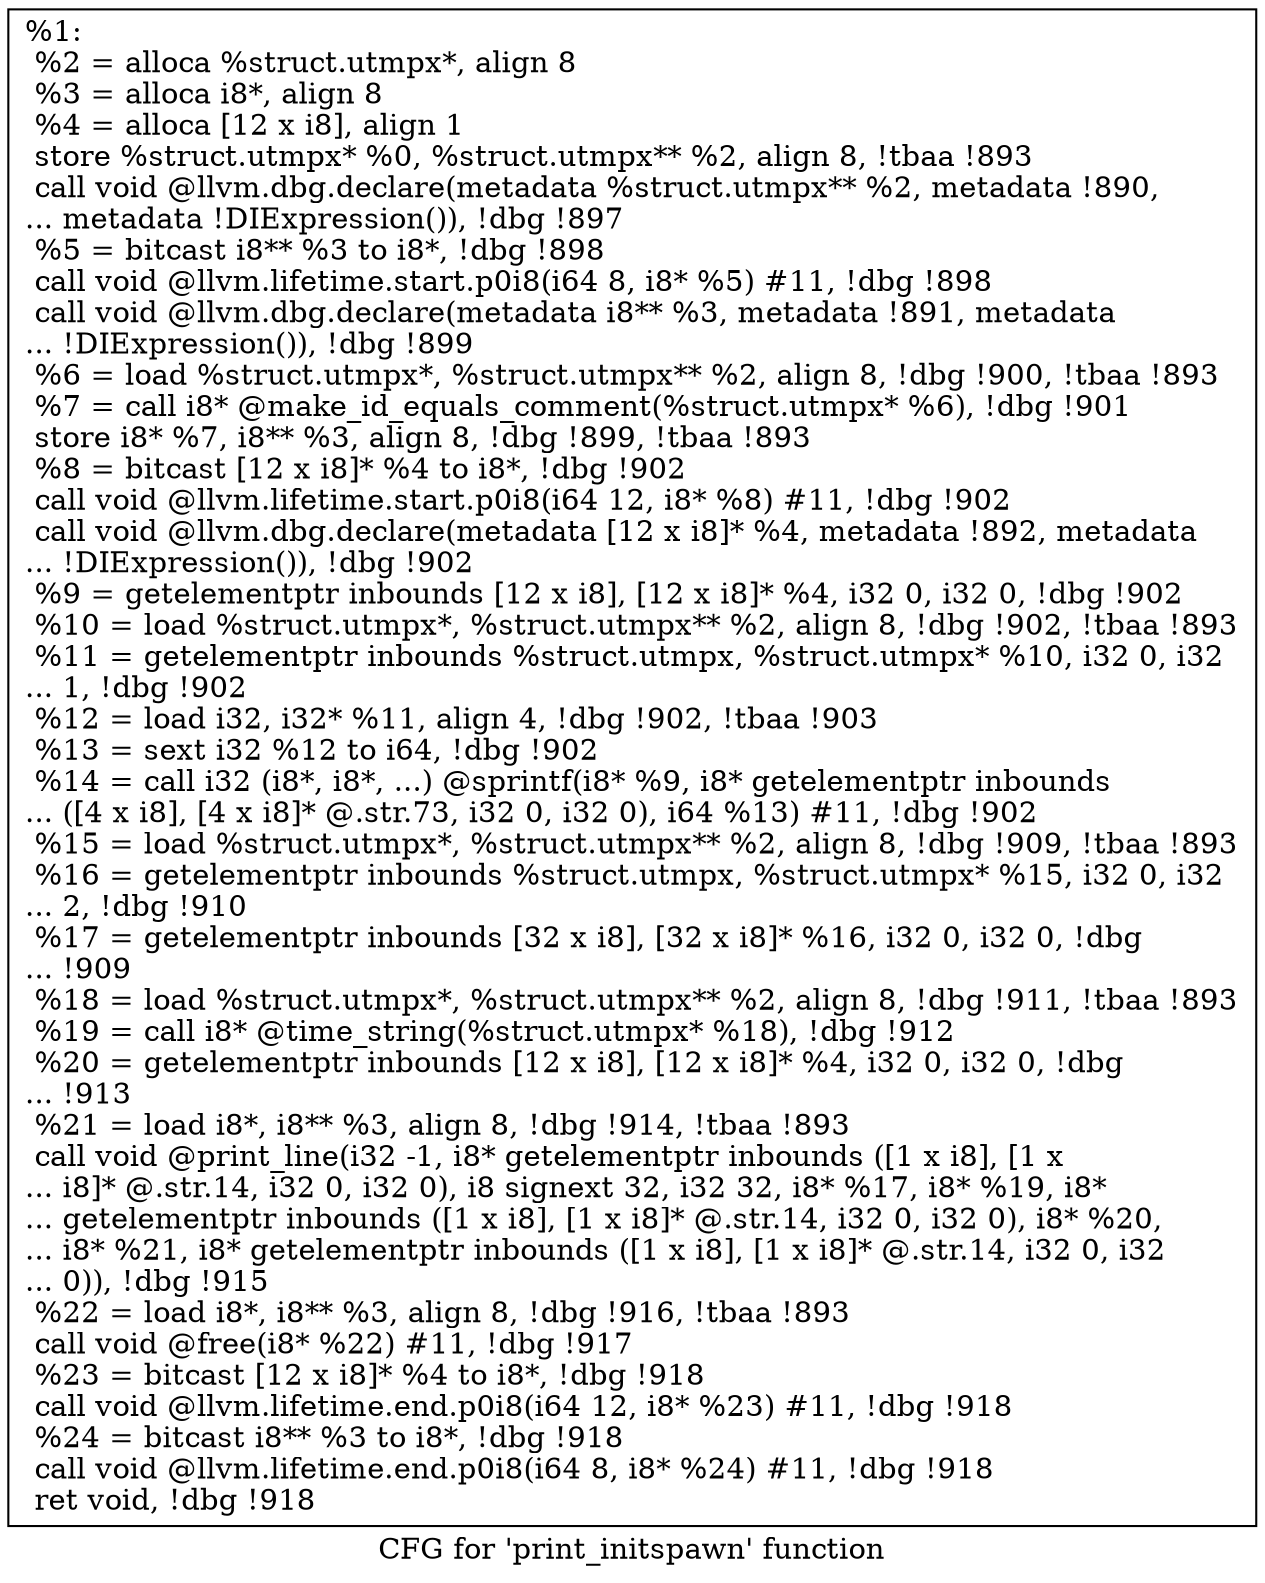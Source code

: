 digraph "CFG for 'print_initspawn' function" {
	label="CFG for 'print_initspawn' function";

	Node0x10848d0 [shape=record,label="{%1:\l  %2 = alloca %struct.utmpx*, align 8\l  %3 = alloca i8*, align 8\l  %4 = alloca [12 x i8], align 1\l  store %struct.utmpx* %0, %struct.utmpx** %2, align 8, !tbaa !893\l  call void @llvm.dbg.declare(metadata %struct.utmpx** %2, metadata !890,\l... metadata !DIExpression()), !dbg !897\l  %5 = bitcast i8** %3 to i8*, !dbg !898\l  call void @llvm.lifetime.start.p0i8(i64 8, i8* %5) #11, !dbg !898\l  call void @llvm.dbg.declare(metadata i8** %3, metadata !891, metadata\l... !DIExpression()), !dbg !899\l  %6 = load %struct.utmpx*, %struct.utmpx** %2, align 8, !dbg !900, !tbaa !893\l  %7 = call i8* @make_id_equals_comment(%struct.utmpx* %6), !dbg !901\l  store i8* %7, i8** %3, align 8, !dbg !899, !tbaa !893\l  %8 = bitcast [12 x i8]* %4 to i8*, !dbg !902\l  call void @llvm.lifetime.start.p0i8(i64 12, i8* %8) #11, !dbg !902\l  call void @llvm.dbg.declare(metadata [12 x i8]* %4, metadata !892, metadata\l... !DIExpression()), !dbg !902\l  %9 = getelementptr inbounds [12 x i8], [12 x i8]* %4, i32 0, i32 0, !dbg !902\l  %10 = load %struct.utmpx*, %struct.utmpx** %2, align 8, !dbg !902, !tbaa !893\l  %11 = getelementptr inbounds %struct.utmpx, %struct.utmpx* %10, i32 0, i32\l... 1, !dbg !902\l  %12 = load i32, i32* %11, align 4, !dbg !902, !tbaa !903\l  %13 = sext i32 %12 to i64, !dbg !902\l  %14 = call i32 (i8*, i8*, ...) @sprintf(i8* %9, i8* getelementptr inbounds\l... ([4 x i8], [4 x i8]* @.str.73, i32 0, i32 0), i64 %13) #11, !dbg !902\l  %15 = load %struct.utmpx*, %struct.utmpx** %2, align 8, !dbg !909, !tbaa !893\l  %16 = getelementptr inbounds %struct.utmpx, %struct.utmpx* %15, i32 0, i32\l... 2, !dbg !910\l  %17 = getelementptr inbounds [32 x i8], [32 x i8]* %16, i32 0, i32 0, !dbg\l... !909\l  %18 = load %struct.utmpx*, %struct.utmpx** %2, align 8, !dbg !911, !tbaa !893\l  %19 = call i8* @time_string(%struct.utmpx* %18), !dbg !912\l  %20 = getelementptr inbounds [12 x i8], [12 x i8]* %4, i32 0, i32 0, !dbg\l... !913\l  %21 = load i8*, i8** %3, align 8, !dbg !914, !tbaa !893\l  call void @print_line(i32 -1, i8* getelementptr inbounds ([1 x i8], [1 x\l... i8]* @.str.14, i32 0, i32 0), i8 signext 32, i32 32, i8* %17, i8* %19, i8*\l... getelementptr inbounds ([1 x i8], [1 x i8]* @.str.14, i32 0, i32 0), i8* %20,\l... i8* %21, i8* getelementptr inbounds ([1 x i8], [1 x i8]* @.str.14, i32 0, i32\l... 0)), !dbg !915\l  %22 = load i8*, i8** %3, align 8, !dbg !916, !tbaa !893\l  call void @free(i8* %22) #11, !dbg !917\l  %23 = bitcast [12 x i8]* %4 to i8*, !dbg !918\l  call void @llvm.lifetime.end.p0i8(i64 12, i8* %23) #11, !dbg !918\l  %24 = bitcast i8** %3 to i8*, !dbg !918\l  call void @llvm.lifetime.end.p0i8(i64 8, i8* %24) #11, !dbg !918\l  ret void, !dbg !918\l}"];
}
